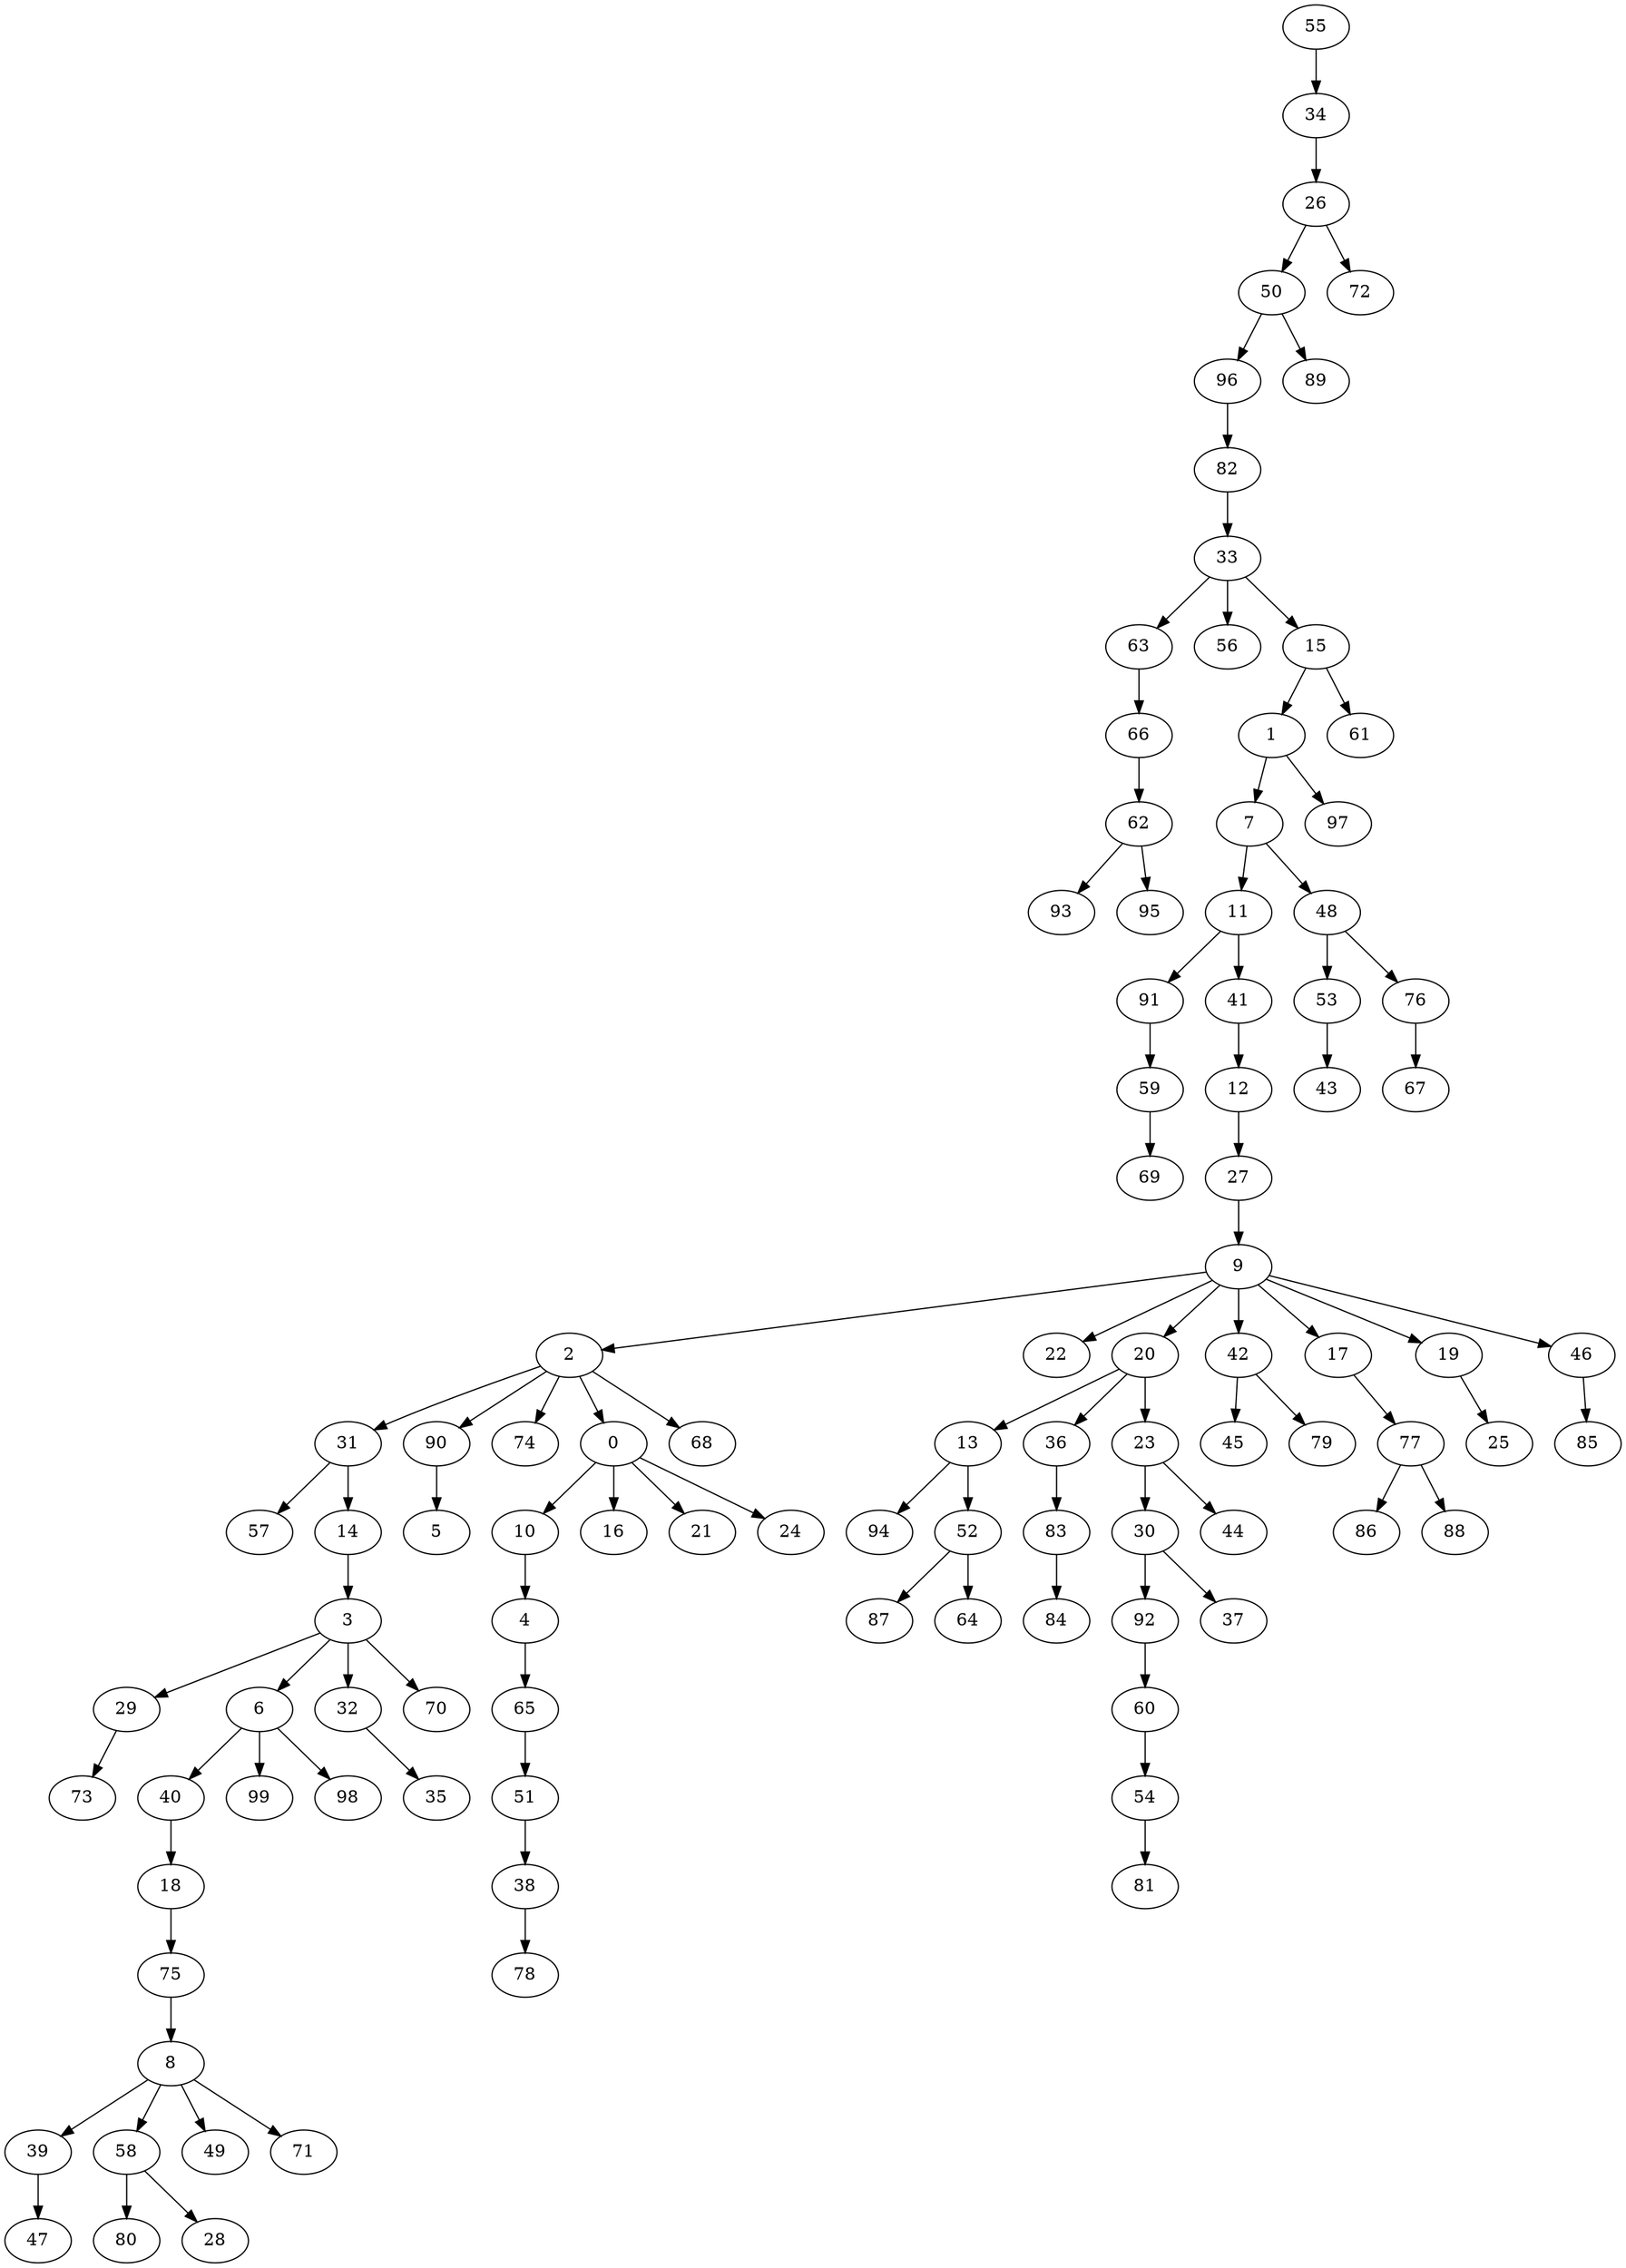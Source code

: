 digraph my_graph {
55 [label=55]
34 [label=34]
26 [label=26]
50 [label=50]
96 [label=96]
82 [label=82]
33 [label=33]
63 [label=63]
66 [label=66]
62 [label=62]
93 [label=93]
95 [label=95]
56 [label=56]
15 [label=15]
1 [label=1]
7 [label=7]
11 [label=11]
91 [label=91]
59 [label=59]
69 [label=69]
41 [label=41]
12 [label=12]
27 [label=27]
9 [label=9]
2 [label=2]
31 [label=31]
57 [label=57]
14 [label=14]
3 [label=3]
29 [label=29]
73 [label=73]
6 [label=6]
40 [label=40]
18 [label=18]
75 [label=75]
8 [label=8]
39 [label=39]
47 [label=47]
58 [label=58]
80 [label=80]
28 [label=28]
49 [label=49]
71 [label=71]
99 [label=99]
98 [label=98]
32 [label=32]
35 [label=35]
70 [label=70]
90 [label=90]
5 [label=5]
74 [label=74]
0 [label=0]
10 [label=10]
4 [label=4]
65 [label=65]
51 [label=51]
38 [label=38]
78 [label=78]
16 [label=16]
21 [label=21]
24 [label=24]
68 [label=68]
22 [label=22]
20 [label=20]
13 [label=13]
94 [label=94]
52 [label=52]
87 [label=87]
64 [label=64]
36 [label=36]
83 [label=83]
84 [label=84]
23 [label=23]
30 [label=30]
92 [label=92]
60 [label=60]
54 [label=54]
81 [label=81]
37 [label=37]
44 [label=44]
42 [label=42]
45 [label=45]
79 [label=79]
17 [label=17]
77 [label=77]
86 [label=86]
88 [label=88]
19 [label=19]
25 [label=25]
46 [label=46]
85 [label=85]
48 [label=48]
53 [label=53]
43 [label=43]
76 [label=76]
67 [label=67]
97 [label=97]
61 [label=61]
89 [label=89]
72 [label=72]
55->34
34->26
26->50
50->96
96->82
82->33
33->63
63->66
66->62
62->93
62->95
33->56
33->15
15->1
1->7
7->11
11->91
91->59
59->69
11->41
41->12
12->27
27->9
9->2
2->31
31->57
31->14
14->3
3->29
29->73
3->6
6->40
40->18
18->75
75->8
8->39
39->47
8->58
58->80
58->28
8->49
8->71
6->99
6->98
3->32
32->35
3->70
2->90
90->5
2->74
2->0
0->10
10->4
4->65
65->51
51->38
38->78
0->16
0->21
0->24
2->68
9->22
9->20
20->13
13->94
13->52
52->87
52->64
20->36
36->83
83->84
20->23
23->30
30->92
92->60
60->54
54->81
30->37
23->44
9->42
42->45
42->79
9->17
17->77
77->86
77->88
9->19
19->25
9->46
46->85
7->48
48->53
53->43
48->76
76->67
1->97
15->61
50->89
26->72
}